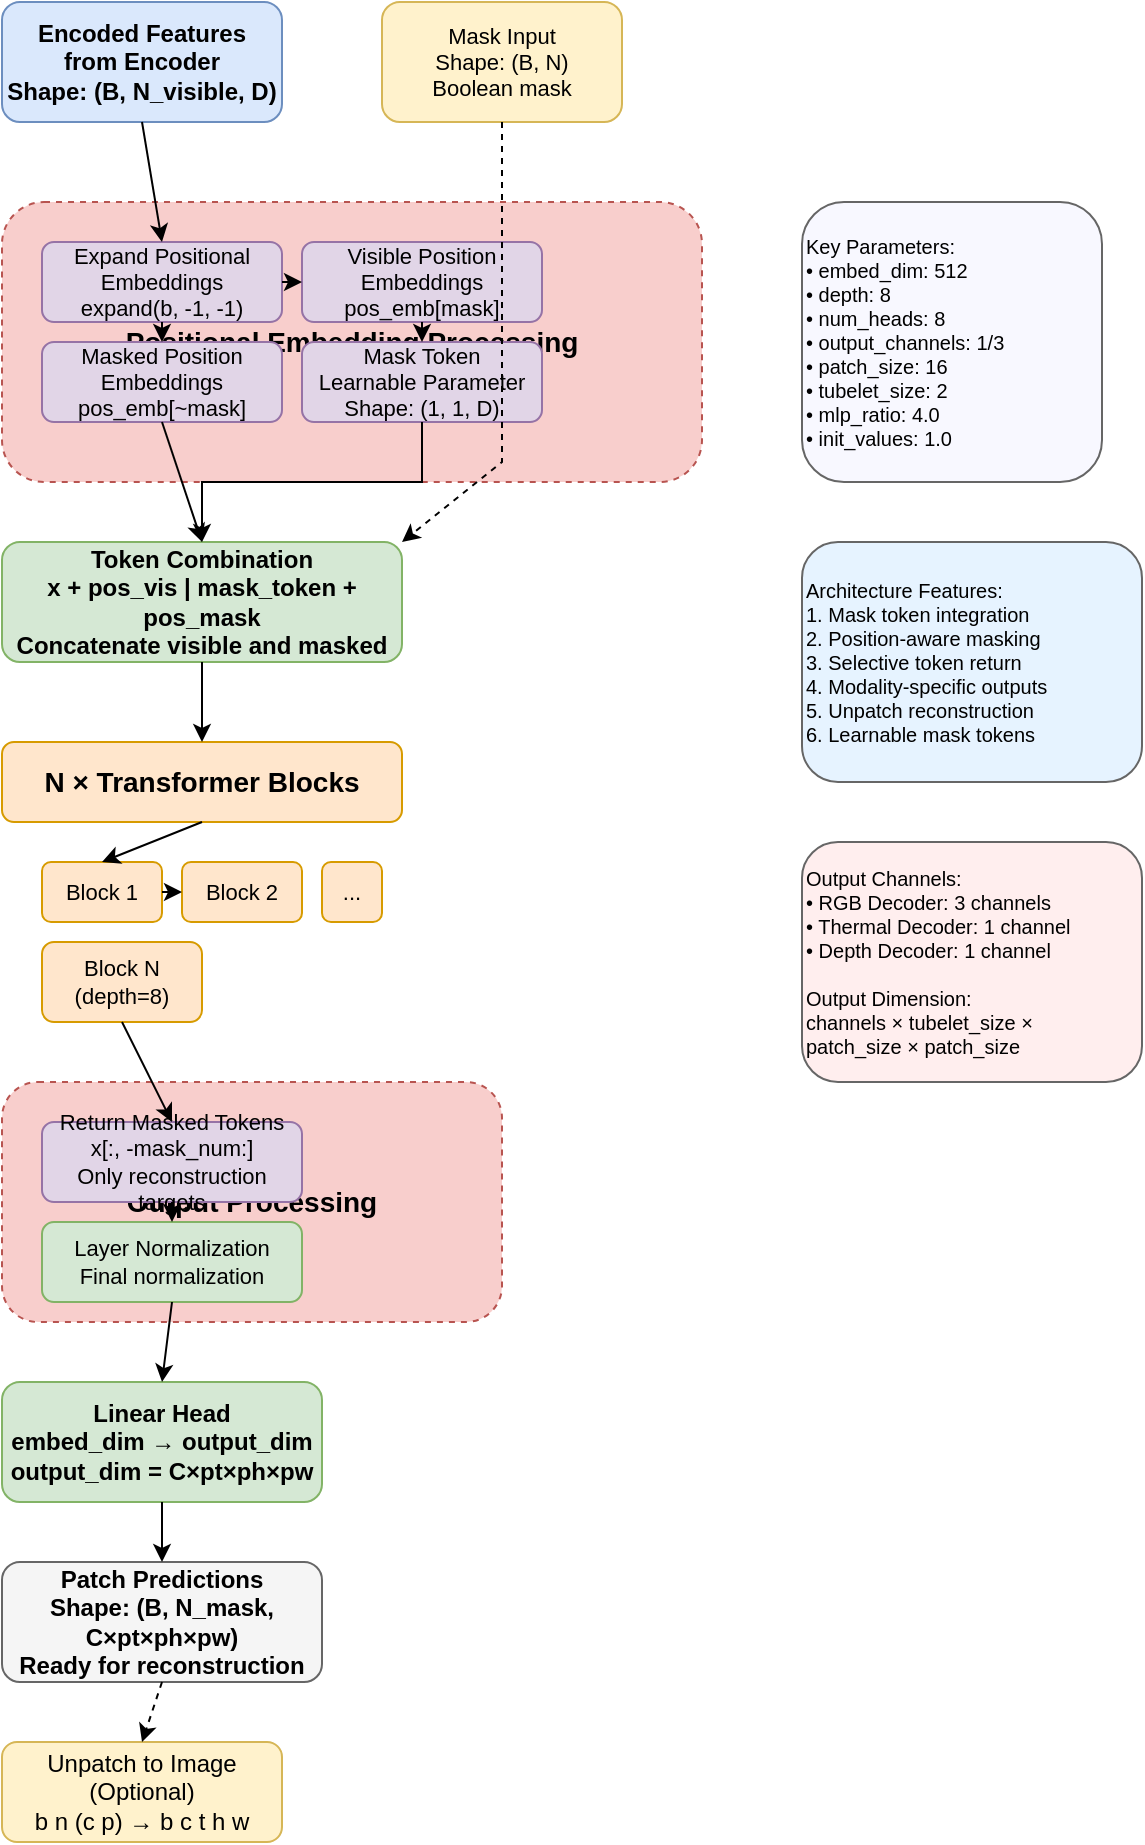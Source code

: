 <?xml version="1.0" encoding="UTF-8"?>
<mxfile version="22.1.16" type="device">
  <diagram name="MarlinDecoder Architecture" id="decoder-arch">
    <mxGraphModel dx="1422" dy="794" grid="1" gridSize="10" guides="1" tooltips="1" connect="1" arrows="1" fold="1" page="1" pageScale="1" pageWidth="900" pageHeight="1200" math="0" shadow="0">
      <root>
        <mxCell id="0" />
        <mxCell id="1" parent="0" />
        
        <!-- Input from Encoder -->
        <mxCell id="encoder_input" value="Encoded Features&#xa;from Encoder&#xa;Shape: (B, N_visible, D)" style="rounded=1;whiteSpace=wrap;html=1;fillColor=#dae8fc;strokeColor=#6c8ebf;fontStyle=1;fontSize=12;" vertex="1" parent="1">
          <mxGeometry x="50" y="50" width="140" height="60" as="geometry" />
        </mxCell>
        
        <!-- Mask Input -->
        <mxCell id="mask_input" value="Mask Input&#xa;Shape: (B, N)&#xa;Boolean mask" style="rounded=1;whiteSpace=wrap;html=1;fillColor=#fff2cc;strokeColor=#d6b656;fontSize=11;" vertex="1" parent="1">
          <mxGeometry x="240" y="50" width="120" height="60" as="geometry" />
        </mxCell>
        
        <!-- Positional Embedding Processing -->
        <mxCell id="pos_embed_detail" value="Positional Embedding Processing" style="rounded=1;whiteSpace=wrap;html=1;fillColor=#f8cecc;strokeColor=#b85450;fontStyle=1;fontSize=14;dashed=1;" vertex="1" parent="1">
          <mxGeometry x="50" y="150" width="350" height="140" as="geometry" />
        </mxCell>
        
        <mxCell id="pos_expand" value="Expand Positional&#xa;Embeddings&#xa;expand(b, -1, -1)" style="rounded=1;whiteSpace=wrap;html=1;fillColor=#e1d5e7;strokeColor=#9673a6;fontSize=11;" vertex="1" parent="1">
          <mxGeometry x="70" y="170" width="120" height="40" as="geometry" />
        </mxCell>
        
        <mxCell id="pos_vis" value="Visible Position&#xa;Embeddings&#xa;pos_emb[mask]" style="rounded=1;whiteSpace=wrap;html=1;fillColor=#e1d5e7;strokeColor=#9673a6;fontSize=11;" vertex="1" parent="1">
          <mxGeometry x="200" y="170" width="120" height="40" as="geometry" />
        </mxCell>
        
        <mxCell id="pos_mask" value="Masked Position&#xa;Embeddings&#xa;pos_emb[~mask]" style="rounded=1;whiteSpace=wrap;html=1;fillColor=#e1d5e7;strokeColor=#9673a6;fontSize=11;" vertex="1" parent="1">
          <mxGeometry x="70" y="220" width="120" height="40" as="geometry" />
        </mxCell>
        
        <mxCell id="mask_token" value="Mask Token&#xa;Learnable Parameter&#xa;Shape: (1, 1, D)" style="rounded=1;whiteSpace=wrap;html=1;fillColor=#e1d5e7;strokeColor=#9673a6;fontSize=11;" vertex="1" parent="1">
          <mxGeometry x="200" y="220" width="120" height="40" as="geometry" />
        </mxCell>
        
        <!-- Token Combination -->
        <mxCell id="token_combine" value="Token Combination&#xa;x + pos_vis | mask_token + pos_mask&#xa;Concatenate visible and masked" style="rounded=1;whiteSpace=wrap;html=1;fillColor=#d5e8d4;strokeColor=#82b366;fontStyle=1;fontSize=12;" vertex="1" parent="1">
          <mxGeometry x="50" y="320" width="200" height="60" as="geometry" />
        </mxCell>
        
        <!-- Transformer Blocks -->
        <mxCell id="transformer_stack" value="N × Transformer Blocks" style="rounded=1;whiteSpace=wrap;html=1;fillColor=#ffe6cc;strokeColor=#d79b00;fontStyle=1;fontSize=14;" vertex="1" parent="1">
          <mxGeometry x="50" y="420" width="200" height="40" as="geometry" />
        </mxCell>
        
        <mxCell id="block1" value="Block 1" style="rounded=1;whiteSpace=wrap;html=1;fillColor=#ffe6cc;strokeColor=#d79b00;fontSize=11;" vertex="1" parent="1">
          <mxGeometry x="70" y="480" width="60" height="30" as="geometry" />
        </mxCell>
        
        <mxCell id="block2" value="Block 2" style="rounded=1;whiteSpace=wrap;html=1;fillColor=#ffe6cc;strokeColor=#d79b00;fontSize=11;" vertex="1" parent="1">
          <mxGeometry x="140" y="480" width="60" height="30" as="geometry" />
        </mxCell>
        
        <mxCell id="block_dots" value="..." style="rounded=1;whiteSpace=wrap;html=1;fillColor=#ffe6cc;strokeColor=#d79b00;fontSize=11;" vertex="1" parent="1">
          <mxGeometry x="210" y="480" width="30" height="30" as="geometry" />
        </mxCell>
        
        <mxCell id="block_n" value="Block N&#xa;(depth=8)" style="rounded=1;whiteSpace=wrap;html=1;fillColor=#ffe6cc;strokeColor=#d79b00;fontSize=11;" vertex="1" parent="1">
          <mxGeometry x="70" y="520" width="80" height="40" as="geometry" />
        </mxCell>
        
        <!-- Output Processing -->
        <mxCell id="output_process" value="Output Processing" style="rounded=1;whiteSpace=wrap;html=1;fillColor=#f8cecc;strokeColor=#b85450;fontStyle=1;fontSize=14;dashed=1;" vertex="1" parent="1">
          <mxGeometry x="50" y="590" width="250" height="120" as="geometry" />
        </mxCell>
        
        <mxCell id="return_tokens" value="Return Masked Tokens&#xa;x[:, -mask_num:]&#xa;Only reconstruction targets" style="rounded=1;whiteSpace=wrap;html=1;fillColor=#e1d5e7;strokeColor=#9673a6;fontSize=11;" vertex="1" parent="1">
          <mxGeometry x="70" y="610" width="130" height="40" as="geometry" />
        </mxCell>
        
        <mxCell id="layer_norm" value="Layer Normalization&#xa;Final normalization" style="rounded=1;whiteSpace=wrap;html=1;fillColor=#d5e8d4;strokeColor=#82b366;fontSize=11;" vertex="1" parent="1">
          <mxGeometry x="70" y="660" width="130" height="40" as="geometry" />
        </mxCell>
        
        <!-- Linear Head -->
        <mxCell id="linear_head" value="Linear Head&#xa;embed_dim → output_dim&#xa;output_dim = C×pt×ph×pw" style="rounded=1;whiteSpace=wrap;html=1;fillColor=#d5e8d4;strokeColor=#82b366;fontStyle=1;fontSize=12;" vertex="1" parent="1">
          <mxGeometry x="50" y="740" width="160" height="60" as="geometry" />
        </mxCell>
        
        <!-- Output -->
        <mxCell id="output" value="Patch Predictions&#xa;Shape: (B, N_mask, C×pt×ph×pw)&#xa;Ready for reconstruction" style="rounded=1;whiteSpace=wrap;html=1;fillColor=#f5f5f5;strokeColor=#666666;fontStyle=1;fontSize=12;" vertex="1" parent="1">
          <mxGeometry x="50" y="830" width="160" height="60" as="geometry" />
        </mxCell>
        
        <!-- Unpatch to Image -->
        <mxCell id="unpatch" value="Unpatch to Image&#xa;(Optional)&#xa;b n (c p) → b c t h w" style="rounded=1;whiteSpace=wrap;html=1;fillColor=#fff2cc;strokeColor=#d6b656;fontSize=12;" vertex="1" parent="1">
          <mxGeometry x="50" y="920" width="140" height="50" as="geometry" />
        </mxCell>
        
        <!-- Key Parameters -->
        <mxCell id="params" value="Key Parameters:&#xa;• embed_dim: 512&#xa;• depth: 8&#xa;• num_heads: 8&#xa;• output_channels: 1/3&#xa;• patch_size: 16&#xa;• tubelet_size: 2&#xa;• mlp_ratio: 4.0&#xa;• init_values: 1.0" style="rounded=1;whiteSpace=wrap;html=1;fillColor=#f8f8ff;strokeColor=#666666;fontSize=10;align=left;" vertex="1" parent="1">
          <mxGeometry x="450" y="150" width="150" height="140" as="geometry" />
        </mxCell>
        
        <!-- Architecture Features -->
        <mxCell id="features" value="Architecture Features:&#xa;1. Mask token integration&#xa;2. Position-aware masking&#xa;3. Selective token return&#xa;4. Modality-specific outputs&#xa;5. Unpatch reconstruction&#xa;6. Learnable mask tokens" style="rounded=1;whiteSpace=wrap;html=1;fillColor=#e6f3ff;strokeColor=#666666;fontSize=10;align=left;" vertex="1" parent="1">
          <mxGeometry x="450" y="320" width="170" height="120" as="geometry" />
        </mxCell>
        
        <!-- Output Channels Info -->
        <mxCell id="channels_info" value="Output Channels:&#xa;• RGB Decoder: 3 channels&#xa;• Thermal Decoder: 1 channel&#xa;• Depth Decoder: 1 channel&#xa;&#xa;Output Dimension:&#xa;channels × tubelet_size ×&#xa;patch_size × patch_size" style="rounded=1;whiteSpace=wrap;html=1;fillColor=#ffeeee;strokeColor=#666666;fontSize=10;align=left;" vertex="1" parent="1">
          <mxGeometry x="450" y="470" width="170" height="120" as="geometry" />
        </mxCell>
        
        <!-- Arrows -->
        <mxCell id="arrow1" value="" style="endArrow=classic;html=1;rounded=0;exitX=0.5;exitY=1;exitDx=0;exitDy=0;entryX=0.5;entryY=0;entryDx=0;entryDy=0;" edge="1" parent="1" source="encoder_input" target="pos_expand">
          <mxGeometry width="50" height="50" relative="1" as="geometry">
            <mxPoint x="120" y="120" as="sourcePoint" />
            <mxPoint x="130" y="160" as="targetPoint" />
          </mxGeometry>
        </mxCell>
        
        <mxCell id="arrow2" value="" style="endArrow=classic;html=1;rounded=0;exitX=1;exitY=0.5;exitDx=0;exitDy=0;entryX=0;entryY=0.5;entryDx=0;entryDy=0;" edge="1" parent="1" source="pos_expand" target="pos_vis">
          <mxGeometry width="50" height="50" relative="1" as="geometry">
            <mxPoint x="200" y="190" as="sourcePoint" />
            <mxPoint x="210" y="190" as="targetPoint" />
          </mxGeometry>
        </mxCell>
        
        <mxCell id="arrow3" value="" style="endArrow=classic;html=1;rounded=0;exitX=0.5;exitY=1;exitDx=0;exitDy=0;entryX=0.5;entryY=0;entryDx=0;entryDy=0;" edge="1" parent="1" source="pos_expand" target="pos_mask">
          <mxGeometry width="50" height="50" relative="1" as="geometry">
            <mxPoint x="130" y="220" as="sourcePoint" />
            <mxPoint x="130" y="230" as="targetPoint" />
          </mxGeometry>
        </mxCell>
        
        <mxCell id="arrow4" value="" style="endArrow=classic;html=1;rounded=0;exitX=0.5;exitY=1;exitDx=0;exitDy=0;entryX=0.5;entryY=0;entryDx=0;entryDy=0;" edge="1" parent="1" source="pos_vis" target="mask_token">
          <mxGeometry width="50" height="50" relative="1" as="geometry">
            <mxPoint x="260" y="220" as="sourcePoint" />
            <mxPoint x="260" y="230" as="targetPoint" />
          </mxGeometry>
        </mxCell>
        
        <mxCell id="arrow5" value="" style="endArrow=classic;html=1;rounded=0;exitX=0.5;exitY=1;exitDx=0;exitDy=0;entryX=0.5;entryY=0;entryDx=0;entryDy=0;" edge="1" parent="1" source="pos_mask" target="token_combine">
          <mxGeometry width="50" height="50" relative="1" as="geometry">
            <mxPoint x="130" y="270" as="sourcePoint" />
            <mxPoint x="150" y="310" as="targetPoint" />
          </mxGeometry>
        </mxCell>
        
        <mxCell id="arrow6" value="" style="endArrow=classic;html=1;rounded=0;exitX=0.5;exitY=1;exitDx=0;exitDy=0;entryX=0.5;entryY=0;entryDx=0;entryDy=0;" edge="1" parent="1" source="mask_token" target="token_combine">
          <mxGeometry width="50" height="50" relative="1" as="geometry">
            <mxPoint x="260" y="270" as="sourcePoint" />
            <mxPoint x="150" y="310" as="targetPoint" />
            <Array as="points">
              <mxPoint x="260" y="290" />
              <mxPoint x="150" y="290" />
            </Array>
          </mxGeometry>
        </mxCell>
        
        <mxCell id="arrow7" value="" style="endArrow=classic;html=1;rounded=0;exitX=0.5;exitY=1;exitDx=0;exitDy=0;entryX=0.5;entryY=0;entryDx=0;entryDy=0;" edge="1" parent="1" source="token_combine" target="transformer_stack">
          <mxGeometry width="50" height="50" relative="1" as="geometry">
            <mxPoint x="150" y="390" as="sourcePoint" />
            <mxPoint x="150" y="410" as="targetPoint" />
          </mxGeometry>
        </mxCell>
        
        <mxCell id="arrow8" value="" style="endArrow=classic;html=1;rounded=0;exitX=0.5;exitY=1;exitDx=0;exitDy=0;entryX=0.5;entryY=0;entryDx=0;entryDy=0;" edge="1" parent="1" source="transformer_stack" target="block1">
          <mxGeometry width="50" height="50" relative="1" as="geometry">
            <mxPoint x="150" y="470" as="sourcePoint" />
            <mxPoint x="100" y="470" as="targetPoint" />
          </mxGeometry>
        </mxCell>
        
        <mxCell id="arrow9" value="" style="endArrow=classic;html=1;rounded=0;exitX=1;exitY=0.5;exitDx=0;exitDy=0;entryX=0;entryY=0.5;entryDx=0;entryDy=0;" edge="1" parent="1" source="block1" target="block2">
          <mxGeometry width="50" height="50" relative="1" as="geometry">
            <mxPoint x="140" y="495" as="sourcePoint" />
            <mxPoint x="150" y="495" as="targetPoint" />
          </mxGeometry>
        </mxCell>
        
        <mxCell id="arrow10" value="" style="endArrow=classic;html=1;rounded=0;exitX=0.5;exitY=1;exitDx=0;exitDy=0;entryX=0.5;entryY=0;entryDx=0;entryDy=0;" edge="1" parent="1" source="block_n" target="return_tokens">
          <mxGeometry width="50" height="50" relative="1" as="geometry">
            <mxPoint x="110" y="570" as="sourcePoint" />
            <mxPoint x="135" y="600" as="targetPoint" />
          </mxGeometry>
        </mxCell>
        
        <mxCell id="arrow11" value="" style="endArrow=classic;html=1;rounded=0;exitX=0.5;exitY=1;exitDx=0;exitDy=0;entryX=0.5;entryY=0;entryDx=0;entryDy=0;" edge="1" parent="1" source="return_tokens" target="layer_norm">
          <mxGeometry width="50" height="50" relative="1" as="geometry">
            <mxPoint x="135" y="660" as="sourcePoint" />
            <mxPoint x="135" y="670" as="targetPoint" />
          </mxGeometry>
        </mxCell>
        
        <mxCell id="arrow12" value="" style="endArrow=classic;html=1;rounded=0;exitX=0.5;exitY=1;exitDx=0;exitDy=0;entryX=0.5;entryY=0;entryDx=0;entryDy=0;" edge="1" parent="1" source="layer_norm" target="linear_head">
          <mxGeometry width="50" height="50" relative="1" as="geometry">
            <mxPoint x="135" y="710" as="sourcePoint" />
            <mxPoint x="130" y="730" as="targetPoint" />
          </mxGeometry>
        </mxCell>
        
        <mxCell id="arrow13" value="" style="endArrow=classic;html=1;rounded=0;exitX=0.5;exitY=1;exitDx=0;exitDy=0;entryX=0.5;entryY=0;entryDx=0;entryDy=0;" edge="1" parent="1" source="linear_head" target="output">
          <mxGeometry width="50" height="50" relative="1" as="geometry">
            <mxPoint x="130" y="810" as="sourcePoint" />
            <mxPoint x="130" y="820" as="targetPoint" />
          </mxGeometry>
        </mxCell>
        
        <mxCell id="arrow14" value="" style="endArrow=classic;html=1;rounded=0;exitX=0.5;exitY=1;exitDx=0;exitDy=0;entryX=0.5;entryY=0;entryDx=0;entryDy=0;dashed=1;" edge="1" parent="1" source="output" target="unpatch">
          <mxGeometry width="50" height="50" relative="1" as="geometry">
            <mxPoint x="130" y="900" as="sourcePoint" />
            <mxPoint x="120" y="910" as="targetPoint" />
          </mxGeometry>
        </mxCell>
        
        <!-- Mask connection -->
        <mxCell id="arrow_mask" value="" style="endArrow=classic;html=1;rounded=0;exitX=0.5;exitY=1;exitDx=0;exitDy=0;entryX=1;entryY=0;entryDx=0;entryDy=0;dashed=1;" edge="1" parent="1" source="mask_input" target="token_combine">
          <mxGeometry width="50" height="50" relative="1" as="geometry">
            <mxPoint x="300" y="120" as="sourcePoint" />
            <mxPoint x="250" y="320" as="targetPoint" />
            <Array as="points">
              <mxPoint x="300" y="280" />
            </Array>
          </mxGeometry>
        </mxCell>
        
      </root>
    </mxGraphModel>
  </diagram>
</mxfile> 